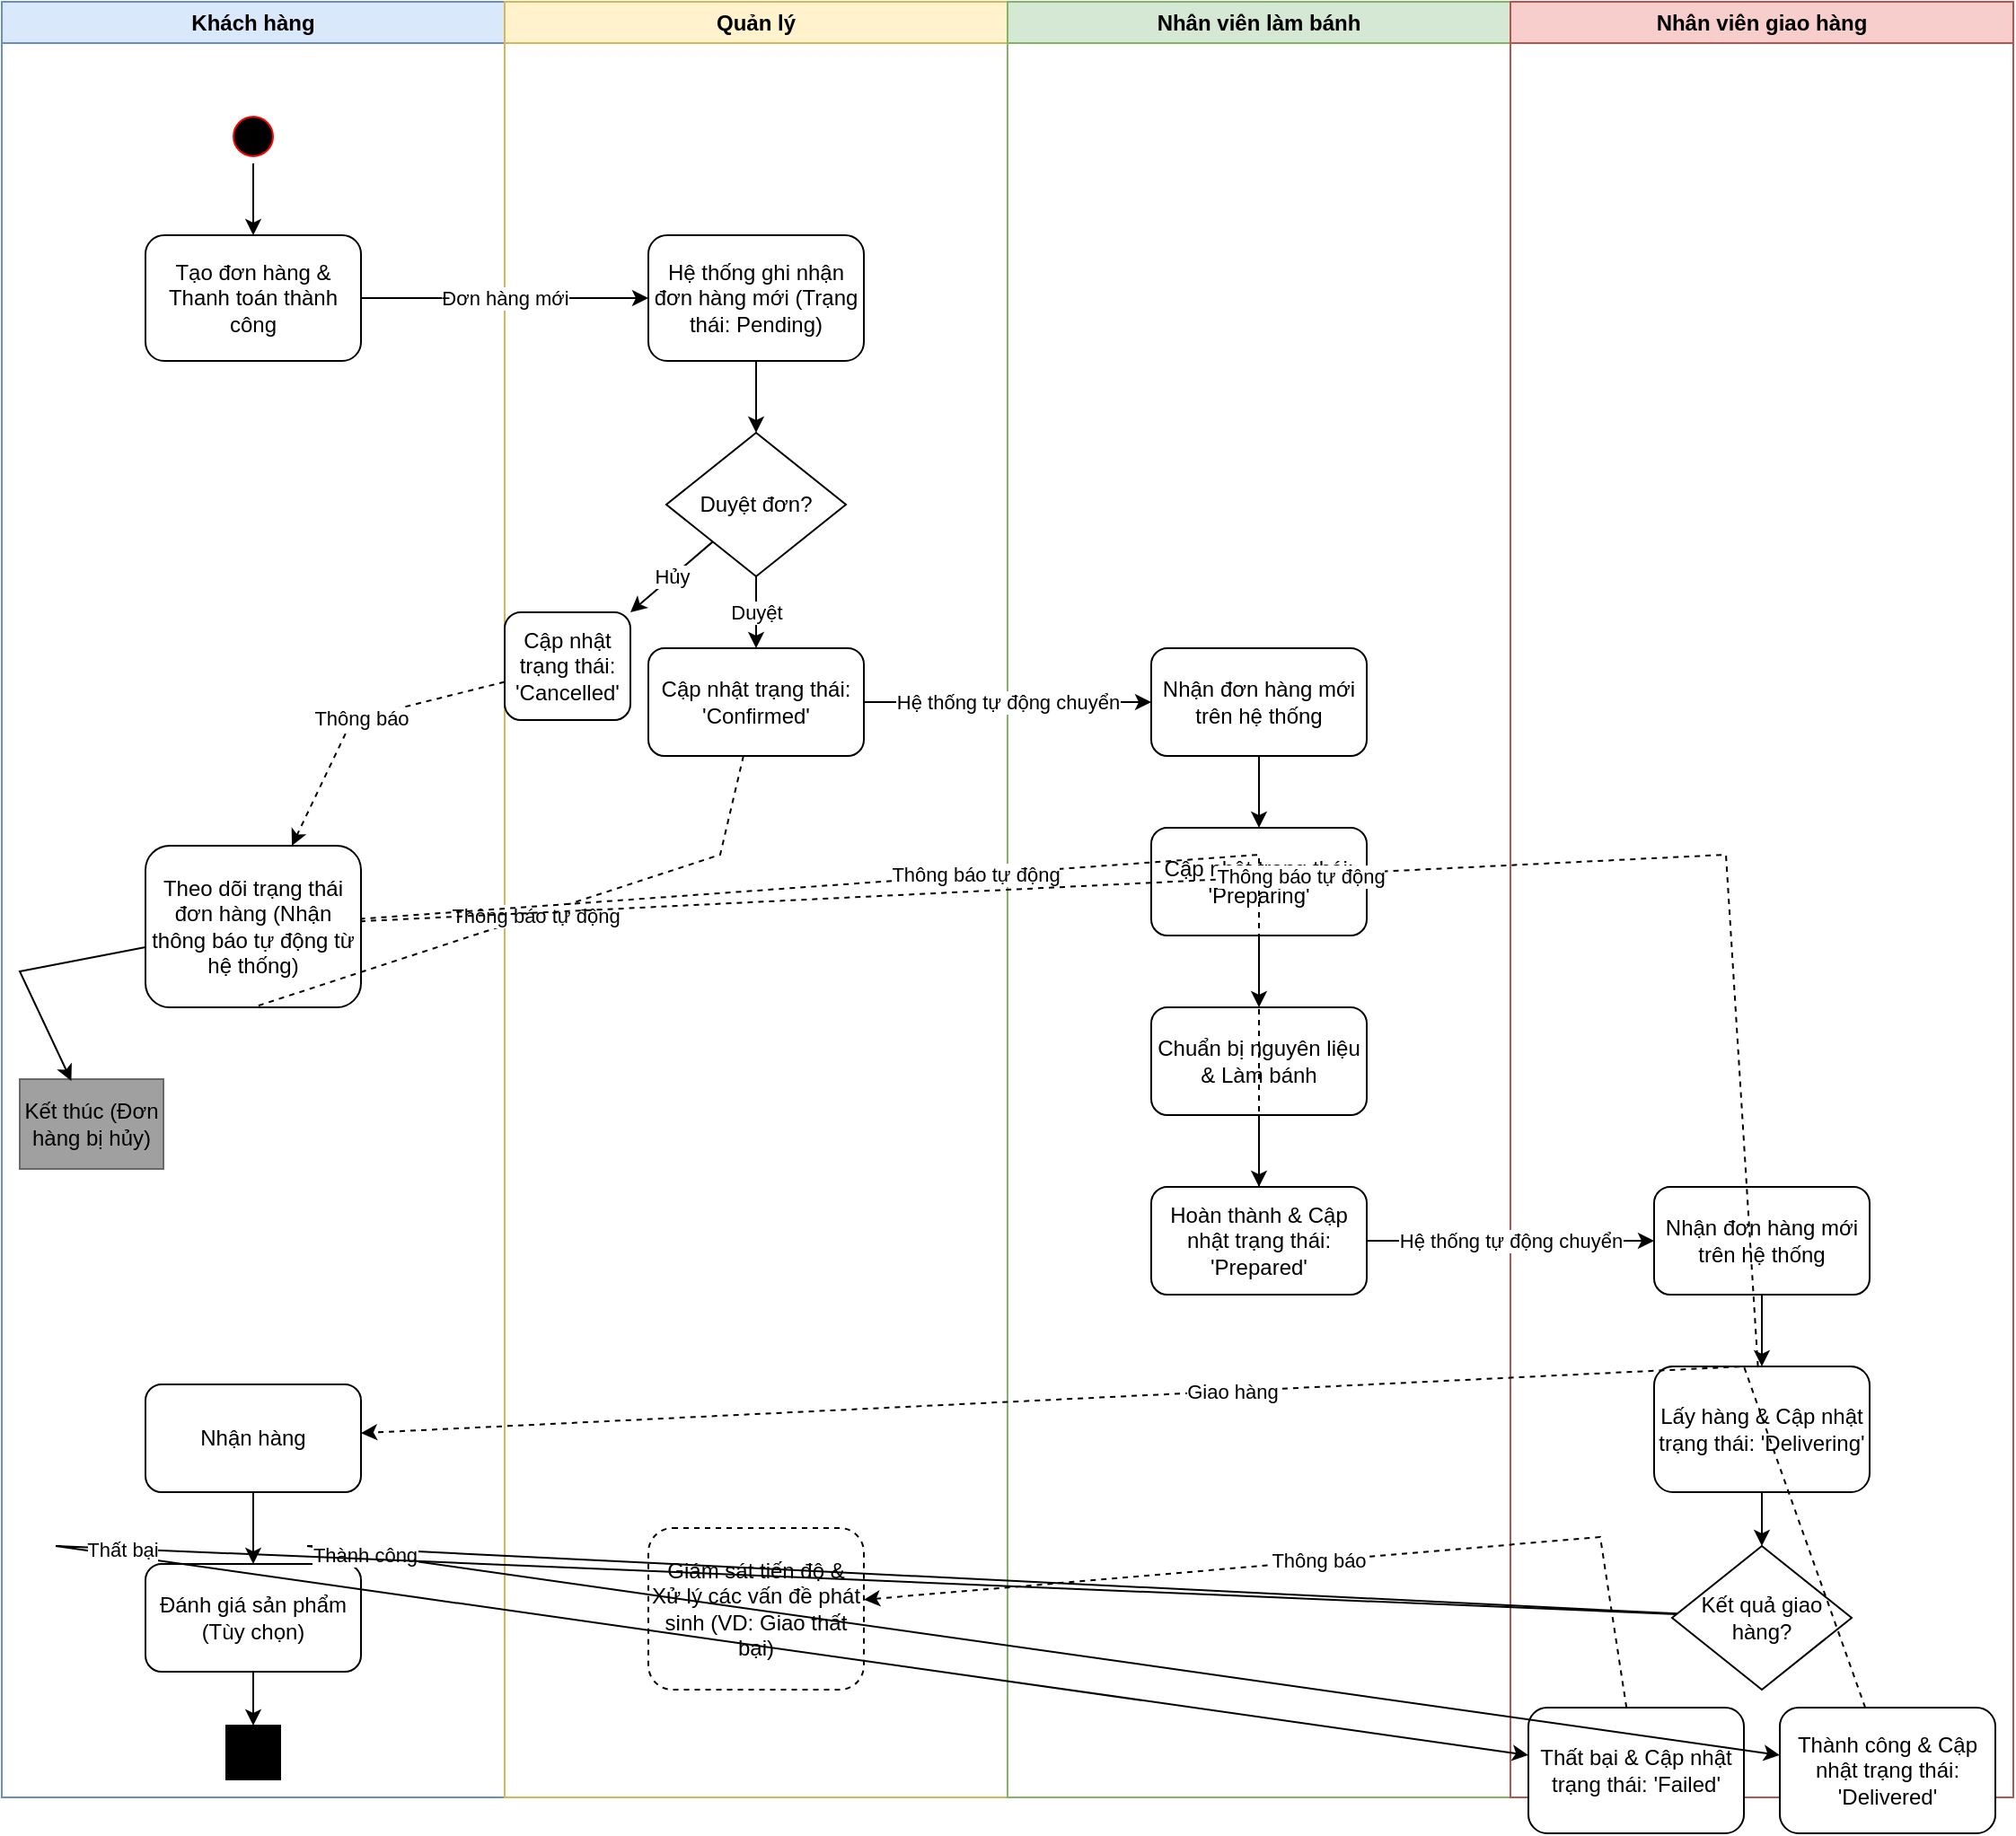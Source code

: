 <mxfile version="28.0.7">
  <diagram id="detailed_activity_flow_vi" name="Sơ đồ Quy trình Chi tiết Theo Hoạt động">
    <mxGraphModel dx="1639" dy="895" grid="1" gridSize="10" guides="1" tooltips="1" connect="1" arrows="1" fold="1" page="1" pageScale="1" pageWidth="1654" pageHeight="1169" math="0" shadow="0">
      <root>
        <mxCell id="0" />
        <mxCell id="1" parent="0" />
        <mxCell id="swimlane_customer" value="Khách hàng" style="swimlane;whiteSpace=wrap;html=1;startSize=23;fillColor=#DAE8FC;strokeColor=#6C8EBF;" parent="1" vertex="1">
          <mxGeometry x="40" y="40" width="280" height="1000" as="geometry" />
        </mxCell>
        <mxCell id="customer_start" value="" style="ellipse;html=1;shape=startState;fillColor=#000000;strokeColor=#ff0000;" parent="swimlane_customer" vertex="1">
          <mxGeometry x="125" y="60" width="30" height="30" as="geometry" />
        </mxCell>
        <mxCell id="customer_create_order" value="Tạo đơn hàng &amp;amp; Thanh toán thành công" style="rounded=1;whiteSpace=wrap;html=1;" parent="swimlane_customer" vertex="1">
          <mxGeometry x="80" y="130" width="120" height="70" as="geometry" />
        </mxCell>
        <mxCell id="customer_track_order" value="Theo dõi trạng thái đơn hàng (Nhận thông báo tự động từ hệ thống)" style="rounded=1;whiteSpace=wrap;html=1;" parent="swimlane_customer" vertex="1">
          <mxGeometry x="80" y="470" width="120" height="90" as="geometry" />
        </mxCell>
        <mxCell id="customer_receive_goods" value="Nhận hàng" style="rounded=1;whiteSpace=wrap;html=1;" parent="swimlane_customer" vertex="1">
          <mxGeometry x="80" y="770" width="120" height="60" as="geometry" />
        </mxCell>
        <mxCell id="customer_review" value="Đánh giá sản phẩm (Tùy chọn)" style="rounded=1;whiteSpace=wrap;html=1;" parent="swimlane_customer" vertex="1">
          <mxGeometry x="80" y="870" width="120" height="60" as="geometry" />
        </mxCell>
        <mxCell id="customer_end" value="" style="ellipse;whiteSpace=wrap;html=1;shape=end;fillColor=#000000;strokeColor=#000000;" parent="swimlane_customer" vertex="1">
          <mxGeometry x="125" y="960" width="30" height="30" as="geometry" />
        </mxCell>
        <mxCell id="customer_end_cancelled" value="Kết thúc (Đơn hàng bị hủy)" style="ellipse;whiteSpace=wrap;html=1;shape=end;fillColor=#A0A0A0;strokeColor=#696969;" parent="swimlane_customer" vertex="1">
          <mxGeometry x="10" y="600" width="80" height="50" as="geometry" />
        </mxCell>
        <mxCell id="swimlane_manager" value="Quản lý" style="swimlane;whiteSpace=wrap;html=1;startSize=23;fillColor=#FFF2CC;strokeColor=#D6B656;" parent="1" vertex="1">
          <mxGeometry x="320" y="40" width="280" height="1000" as="geometry" />
        </mxCell>
        <mxCell id="manager_receive_order" value="Hệ thống ghi nhận đơn hàng mới (Trạng thái: Pending)" style="rounded=1;whiteSpace=wrap;html=1;" parent="swimlane_manager" vertex="1">
          <mxGeometry x="80" y="130" width="120" height="70" as="geometry" />
        </mxCell>
        <mxCell id="manager_decision" value="Duyệt đơn?" style="rhombus;whiteSpace=wrap;html=1;" parent="swimlane_manager" vertex="1">
          <mxGeometry x="90" y="240" width="100" height="80" as="geometry" />
        </mxCell>
        <mxCell id="manager_confirm_order" value="Cập nhật trạng thái: &#39;Confirmed&#39;" style="rounded=1;whiteSpace=wrap;html=1;" parent="swimlane_manager" vertex="1">
          <mxGeometry x="80" y="360" width="120" height="60" as="geometry" />
        </mxCell>
        <mxCell id="manager_cancel_order" value="Cập nhật trạng thái: &#39;Cancelled&#39;" style="rounded=1;whiteSpace=wrap;html=1;" parent="swimlane_manager" vertex="1">
          <mxGeometry y="340" width="70" height="60" as="geometry" />
        </mxCell>
        <mxCell id="manager_monitor" value="Giám sát tiến độ &amp;amp; Xử lý các vấn đề phát sinh (VD: Giao thất bại)" style="rounded=1;whiteSpace=wrap;html=1;dashed=1;" parent="swimlane_manager" vertex="1">
          <mxGeometry x="80" y="850" width="120" height="90" as="geometry" />
        </mxCell>
        <mxCell id="swimlane_baker" value="Nhân viên làm bánh" style="swimlane;whiteSpace=wrap;html=1;startSize=23;fillColor=#D5E8D4;strokeColor=#82B366;" parent="1" vertex="1">
          <mxGeometry x="600" y="40" width="280" height="1000" as="geometry" />
        </mxCell>
        <mxCell id="baker_receive_order" value="Nhận đơn hàng mới trên hệ thống" style="rounded=1;whiteSpace=wrap;html=1;" parent="swimlane_baker" vertex="1">
          <mxGeometry x="80" y="360" width="120" height="60" as="geometry" />
        </mxCell>
        <mxCell id="baker_update_preparing" value="Cập nhật trạng thái: &#39;Preparing&#39;" style="rounded=1;whiteSpace=wrap;html=1;" parent="swimlane_baker" vertex="1">
          <mxGeometry x="80" y="460" width="120" height="60" as="geometry" />
        </mxCell>
        <mxCell id="baker_process" value="Chuẩn bị nguyên liệu &amp;amp; Làm bánh" style="rounded=1;whiteSpace=wrap;html=1;" parent="swimlane_baker" vertex="1">
          <mxGeometry x="80" y="560" width="120" height="60" as="geometry" />
        </mxCell>
        <mxCell id="baker_update_prepared" value="Hoàn thành &amp;amp; Cập nhật trạng thái: &#39;Prepared&#39;" style="rounded=1;whiteSpace=wrap;html=1;" parent="swimlane_baker" vertex="1">
          <mxGeometry x="80" y="660" width="120" height="60" as="geometry" />
        </mxCell>
        <mxCell id="swimlane_delivery" value="Nhân viên giao hàng" style="swimlane;whiteSpace=wrap;html=1;startSize=23;fillColor=#F8CECC;strokeColor=#B85450;" parent="1" vertex="1">
          <mxGeometry x="880" y="40" width="280" height="1000" as="geometry" />
        </mxCell>
        <mxCell id="delivery_receive_order" value="Nhận đơn hàng mới trên hệ thống" style="rounded=1;whiteSpace=wrap;html=1;" parent="swimlane_delivery" vertex="1">
          <mxGeometry x="80" y="660" width="120" height="60" as="geometry" />
        </mxCell>
        <mxCell id="delivery_update_delivering" value="Lấy hàng &amp;amp; Cập nhật trạng thái: &#39;Delivering&#39;" style="rounded=1;whiteSpace=wrap;html=1;" parent="swimlane_delivery" vertex="1">
          <mxGeometry x="80" y="760" width="120" height="70" as="geometry" />
        </mxCell>
        <mxCell id="delivery_decision" value="Kết quả giao hàng?" style="rhombus;whiteSpace=wrap;html=1;" parent="swimlane_delivery" vertex="1">
          <mxGeometry x="90" y="860" width="100" height="80" as="geometry" />
        </mxCell>
        <mxCell id="delivery_update_delivered" value="Thành công &amp;amp; Cập nhật trạng thái: &#39;Delivered&#39;" style="rounded=1;whiteSpace=wrap;html=1;" parent="swimlane_delivery" vertex="1">
          <mxGeometry x="150" y="950" width="120" height="70" as="geometry" />
        </mxCell>
        <mxCell id="delivery_update_failed" value="Thất bại &amp;amp; Cập nhật trạng thái: &#39;Failed&#39;" style="rounded=1;whiteSpace=wrap;html=1;" parent="swimlane_delivery" vertex="1">
          <mxGeometry x="10" y="950" width="120" height="70" as="geometry" />
        </mxCell>
        <mxCell id="flow_start_to_create" value="" style="endArrow=classic;html=1;rounded=0;" parent="1" source="customer_start" target="customer_create_order" edge="1">
          <mxGeometry width="50" height="50" relative="1" as="geometry">
            <mxPoint x="140" y="110" as="sourcePoint" />
            <mxPoint x="140" y="150" as="targetPoint" />
          </mxGeometry>
        </mxCell>
        <mxCell id="flow_create_to_receive" value="Đơn hàng mới" style="endArrow=classic;html=1;rounded=0;" parent="1" source="customer_create_order" target="manager_receive_order" edge="1">
          <mxGeometry width="50" height="50" relative="1" as="geometry">
            <mxPoint x="210" y="165" as="sourcePoint" />
            <mxPoint x="400" y="165" as="targetPoint" />
          </mxGeometry>
        </mxCell>
        <mxCell id="flow_receive_to_decision" value="" style="endArrow=classic;html=1;rounded=0;" parent="1" source="manager_receive_order" target="manager_decision" edge="1">
          <mxGeometry width="50" height="50" relative="1" as="geometry">
            <mxPoint x="440" y="210" as="sourcePoint" />
            <mxPoint x="440" y="250" as="targetPoint" />
          </mxGeometry>
        </mxCell>
        <mxCell id="flow_decision_to_confirm" value="Duyệt" style="endArrow=classic;html=1;rounded=0;" parent="1" source="manager_decision" target="manager_confirm_order" edge="1">
          <mxGeometry width="50" height="50" relative="1" as="geometry">
            <mxPoint x="440" y="330" as="sourcePoint" />
            <mxPoint x="440" y="370" as="targetPoint" />
          </mxGeometry>
        </mxCell>
        <mxCell id="flow_decision_to_cancel" value="Hủy" style="endArrow=classic;html=1;rounded=0;" parent="1" source="manager_decision" target="manager_cancel_order" edge="1">
          <mxGeometry width="50" height="50" relative="1" as="geometry">
            <mxPoint x="500" y="280" as="sourcePoint" />
            <mxPoint x="520" y="320" as="targetPoint" />
          </mxGeometry>
        </mxCell>
        <mxCell id="flow_cancel_to_customer" value="Thông báo" style="endArrow=classic;html=1;rounded=0;dashed=1;" parent="1" source="manager_cancel_order" target="customer_track_order" edge="1">
          <mxGeometry width="50" height="50" relative="1" as="geometry">
            <mxPoint x="520" y="320" as="sourcePoint" />
            <mxPoint x="210" y="515" as="targetPoint" />
            <Array as="points">
              <mxPoint x="235" y="440" />
            </Array>
          </mxGeometry>
        </mxCell>
        <mxCell id="flow_track_to_end_cancelled" value="" style="endArrow=classic;html=1;rounded=0;" parent="1" source="customer_track_order" target="customer_end_cancelled" edge="1">
          <mxGeometry width="50" height="50" relative="1" as="geometry">
            <mxPoint x="130" y="570" as="sourcePoint" />
            <mxPoint x="50" y="625" as="targetPoint" />
            <Array as="points">
              <mxPoint x="50" y="580" />
            </Array>
          </mxGeometry>
        </mxCell>
        <mxCell id="flow_confirm_to_baker" value="Hệ thống tự động chuyển" style="endArrow=classic;html=1;rounded=0;" parent="1" source="manager_confirm_order" target="baker_receive_order" edge="1">
          <mxGeometry width="50" height="50" relative="1" as="geometry">
            <mxPoint x="510" y="390" as="sourcePoint" />
            <mxPoint x="680" y="390" as="targetPoint" />
          </mxGeometry>
        </mxCell>
        <mxCell id="flow_baker_receive_to_update" value="" style="endArrow=classic;html=1;rounded=0;" parent="1" source="baker_receive_order" target="baker_update_preparing" edge="1">
          <mxGeometry width="50" height="50" relative="1" as="geometry">
            <mxPoint x="740" y="430" as="sourcePoint" />
            <mxPoint x="740" y="470" as="targetPoint" />
          </mxGeometry>
        </mxCell>
        <mxCell id="flow_baker_update_to_process" value="" style="endArrow=classic;html=1;rounded=0;" parent="1" source="baker_update_preparing" target="baker_process" edge="1">
          <mxGeometry width="50" height="50" relative="1" as="geometry">
            <mxPoint x="740" y="530" as="sourcePoint" />
            <mxPoint x="740" y="570" as="targetPoint" />
          </mxGeometry>
        </mxCell>
        <mxCell id="flow_baker_process_to_finish" value="" style="endArrow=classic;html=1;rounded=0;" parent="1" source="baker_process" target="baker_update_prepared" edge="1">
          <mxGeometry width="50" height="50" relative="1" as="geometry">
            <mxPoint x="740" y="630" as="sourcePoint" />
            <mxPoint x="740" y="670" as="targetPoint" />
          </mxGeometry>
        </mxCell>
        <mxCell id="flow_baker_finish_to_delivery" value="Hệ thống tự động chuyển" style="endArrow=classic;html=1;rounded=0;" parent="1" source="baker_update_prepared" target="delivery_receive_order" edge="1">
          <mxGeometry width="50" height="50" relative="1" as="geometry">
            <mxPoint x="790" y="690" as="sourcePoint" />
            <mxPoint x="940" y="690" as="targetPoint" />
          </mxGeometry>
        </mxCell>
        <mxCell id="flow_delivery_receive_to_update" value="" style="endArrow=classic;html=1;rounded=0;" parent="1" source="delivery_receive_order" target="delivery_update_delivering" edge="1">
          <mxGeometry width="50" height="50" relative="1" as="geometry">
            <mxPoint x="1000" y="730" as="sourcePoint" />
            <mxPoint x="1000" y="770" as="targetPoint" />
          </mxGeometry>
        </mxCell>
        <mxCell id="flow_delivery_update_to_decision" value="" style="endArrow=classic;html=1;rounded=0;" parent="1" source="delivery_update_delivering" target="delivery_decision" edge="1">
          <mxGeometry width="50" height="50" relative="1" as="geometry">
            <mxPoint x="1000" y="840" as="sourcePoint" />
            <mxPoint x="1000" y="870" as="targetPoint" />
          </mxGeometry>
        </mxCell>
        <mxCell id="flow_delivery_decision_to_success" value="Thành công" style="endArrow=classic;html=1;rounded=0;" parent="1" source="delivery_decision" target="delivery_update_delivered" edge="1">
          <mxGeometry width="50" height="50" relative="1" as="geometry">
            <mxPoint x="1100" y="900" as="sourcePoint" />
            <mxPoint x="1100" y="985" as="targetPoint" />
            <Array as="points">
              <mxPoint x="210" y="900" />
            </Array>
          </mxGeometry>
        </mxCell>
        <mxCell id="flow_delivery_decision_to_fail" value="Thất bại" style="endArrow=classic;html=1;rounded=0;" parent="1" source="delivery_decision" target="delivery_update_failed" edge="1">
          <mxGeometry width="50" height="50" relative="1" as="geometry">
            <mxPoint x="930" y="900" as="sourcePoint" />
            <mxPoint x="930" y="985" as="targetPoint" />
            <Array as="points">
              <mxPoint x="70" y="900" />
            </Array>
          </mxGeometry>
        </mxCell>
        <mxCell id="flow_delivery_success_to_customer" value="Giao hàng" style="endArrow=classic;html=1;rounded=0;dashed=1;" parent="1" source="delivery_update_delivered" target="customer_receive_goods" edge="1">
          <mxGeometry width="50" height="50" relative="1" as="geometry">
            <mxPoint x="1010" y="985" as="sourcePoint" />
            <mxPoint x="210" y="800" as="targetPoint" />
            <Array as="points">
              <mxPoint x="1010" y="800" />
            </Array>
          </mxGeometry>
        </mxCell>
        <mxCell id="flow_delivery_fail_to_manager" value="Thông báo" style="endArrow=classic;html=1;rounded=0;dashed=1;" parent="1" source="delivery_update_failed" target="manager_monitor" edge="1">
          <mxGeometry width="50" height="50" relative="1" as="geometry">
            <mxPoint x="930" y="985" as="sourcePoint" />
            <mxPoint x="520" y="895" as="targetPoint" />
            <Array as="points">
              <mxPoint x="930" y="895" />
            </Array>
          </mxGeometry>
        </mxCell>
        <mxCell id="flow_customer_receive_to_review" value="" style="endArrow=classic;html=1;rounded=0;" parent="1" source="customer_receive_goods" target="customer_review" edge="1">
          <mxGeometry width="50" height="50" relative="1" as="geometry">
            <mxPoint x="140" y="840" as="sourcePoint" />
            <mxPoint x="140" y="880" as="targetPoint" />
          </mxGeometry>
        </mxCell>
        <mxCell id="flow_review_to_end" value="" style="endArrow=classic;html=1;rounded=0;" parent="1" source="customer_review" target="customer_end" edge="1">
          <mxGeometry width="50" height="50" relative="1" as="geometry">
            <mxPoint x="140" y="940" as="sourcePoint" />
            <mxPoint x="140" y="970" as="targetPoint" />
          </mxGeometry>
        </mxCell>
        <mxCell id="info_notification_baker" value="Thông báo tự động" style="endArrow=none;html=1;rounded=0;dashed=1;entryX=0.5;entryY=1;entryDx=0;entryDy=0;" parent="1" source="manager_confirm_order" target="customer_track_order" edge="1">
          <mxGeometry width="50" height="50" relative="1" as="geometry">
            <mxPoint x="440" y="430" as="sourcePoint" />
            <mxPoint x="200" y="470" as="targetPoint" />
            <Array as="points">
              <mxPoint x="440" y="515" />
            </Array>
          </mxGeometry>
        </mxCell>
        <mxCell id="info_notification_delivery" value="Thông báo tự động" style="endArrow=none;html=1;rounded=0;dashed=1;" parent="1" source="baker_update_prepared" target="customer_track_order" edge="1">
          <mxGeometry width="50" height="50" relative="1" as="geometry">
            <mxPoint x="740" y="730" as="sourcePoint" />
            <mxPoint x="200" y="560" as="targetPoint" />
            <Array as="points">
              <mxPoint x="740" y="515" />
            </Array>
          </mxGeometry>
        </mxCell>
        <mxCell id="info_notification_delivered" value="Thông báo tự động" style="endArrow=none;html=1;rounded=0;dashed=1;" parent="1" source="delivery_update_delivering" target="customer_track_order" edge="1">
          <mxGeometry width="50" height="50" relative="1" as="geometry">
            <mxPoint x="1000" y="840" as="sourcePoint" />
            <mxPoint x="200" y="560" as="targetPoint" />
            <Array as="points">
              <mxPoint x="1000" y="515" />
            </Array>
          </mxGeometry>
        </mxCell>
      </root>
    </mxGraphModel>
  </diagram>
</mxfile>
